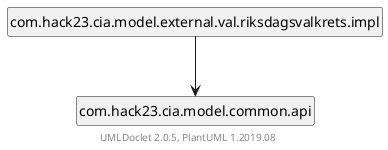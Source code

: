 @startuml
    set namespaceSeparator none
    hide circle
    hide empty fields
    hide empty methods

    com.hack23.cia.model.external.val.riksdagsvalkrets.impl --> com.hack23.cia.model.common.api

    ' Package links
    class "com.hack23.cia.model.external.val.riksdagsvalkrets.impl" [[com/hack23/cia/model/external/val/riksdagsvalkrets/impl/package-summary.html]] {
    }

    center footer UMLDoclet 2.0.5, PlantUML 1.2019.08
@enduml
